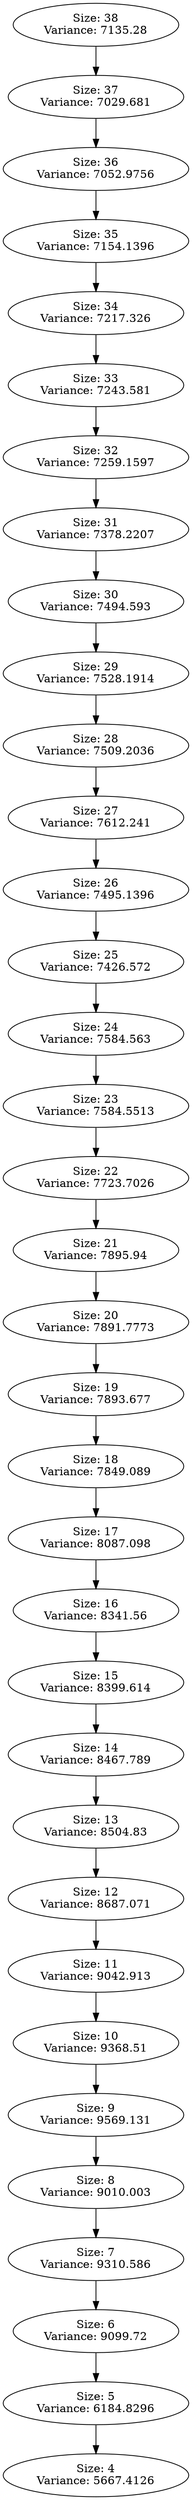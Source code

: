 DIGRAPH G {
"Size: 38\nVariance: 7135.28" -> "Size: 37\nVariance: 7029.681" L=0;
"Size: 37\nVariance: 7029.681" -> "Size: 36\nVariance: 7052.9756" L=1;
"Size: 36\nVariance: 7052.9756" -> "Size: 35\nVariance: 7154.1396" L=2;
"Size: 35\nVariance: 7154.1396" -> "Size: 34\nVariance: 7217.326" L=3;
"Size: 34\nVariance: 7217.326" -> "Size: 33\nVariance: 7243.581" L=4;
"Size: 33\nVariance: 7243.581" -> "Size: 32\nVariance: 7259.1597" L=5;
"Size: 32\nVariance: 7259.1597" -> "Size: 31\nVariance: 7378.2207" L=6;
"Size: 31\nVariance: 7378.2207" -> "Size: 30\nVariance: 7494.593" L=7;
"Size: 30\nVariance: 7494.593" -> "Size: 29\nVariance: 7528.1914" L=8;
"Size: 29\nVariance: 7528.1914" -> "Size: 28\nVariance: 7509.2036" L=9;
"Size: 28\nVariance: 7509.2036" -> "Size: 27\nVariance: 7612.241" L=10;
"Size: 27\nVariance: 7612.241" -> "Size: 26\nVariance: 7495.1396" L=11;
"Size: 26\nVariance: 7495.1396" -> "Size: 25\nVariance: 7426.572" L=12;
"Size: 25\nVariance: 7426.572" -> "Size: 24\nVariance: 7584.563" L=13;
"Size: 24\nVariance: 7584.563" -> "Size: 23\nVariance: 7584.5513" L=14;
"Size: 23\nVariance: 7584.5513" -> "Size: 22\nVariance: 7723.7026" L=15;
"Size: 22\nVariance: 7723.7026" -> "Size: 21\nVariance: 7895.94" L=16;
"Size: 21\nVariance: 7895.94" -> "Size: 20\nVariance: 7891.7773" L=17;
"Size: 20\nVariance: 7891.7773" -> "Size: 19\nVariance: 7893.677" L=18;
"Size: 19\nVariance: 7893.677" -> "Size: 18\nVariance: 7849.089" L=19;
"Size: 18\nVariance: 7849.089" -> "Size: 17\nVariance: 8087.098" L=20;
"Size: 17\nVariance: 8087.098" -> "Size: 16\nVariance: 8341.56" L=21;
"Size: 16\nVariance: 8341.56" -> "Size: 15\nVariance: 8399.614" L=22;
"Size: 15\nVariance: 8399.614" -> "Size: 14\nVariance: 8467.789" L=23;
"Size: 14\nVariance: 8467.789" -> "Size: 13\nVariance: 8504.83" L=24;
"Size: 13\nVariance: 8504.83" -> "Size: 12\nVariance: 8687.071" L=25;
"Size: 12\nVariance: 8687.071" -> "Size: 11\nVariance: 9042.913" L=26;
"Size: 11\nVariance: 9042.913" -> "Size: 10\nVariance: 9368.51" L=27;
"Size: 10\nVariance: 9368.51" -> "Size: 9\nVariance: 9569.131" L=28;
"Size: 9\nVariance: 9569.131" -> "Size: 8\nVariance: 9010.003" L=29;
"Size: 8\nVariance: 9010.003" -> "Size: 7\nVariance: 9310.586" L=30;
"Size: 7\nVariance: 9310.586" -> "Size: 6\nVariance: 9099.72" L=31;
"Size: 6\nVariance: 9099.72" -> "Size: 5\nVariance: 6184.8296" L=32;
"Size: 5\nVariance: 6184.8296" -> "Size: 4\nVariance: 5667.4126" L=33;
}
